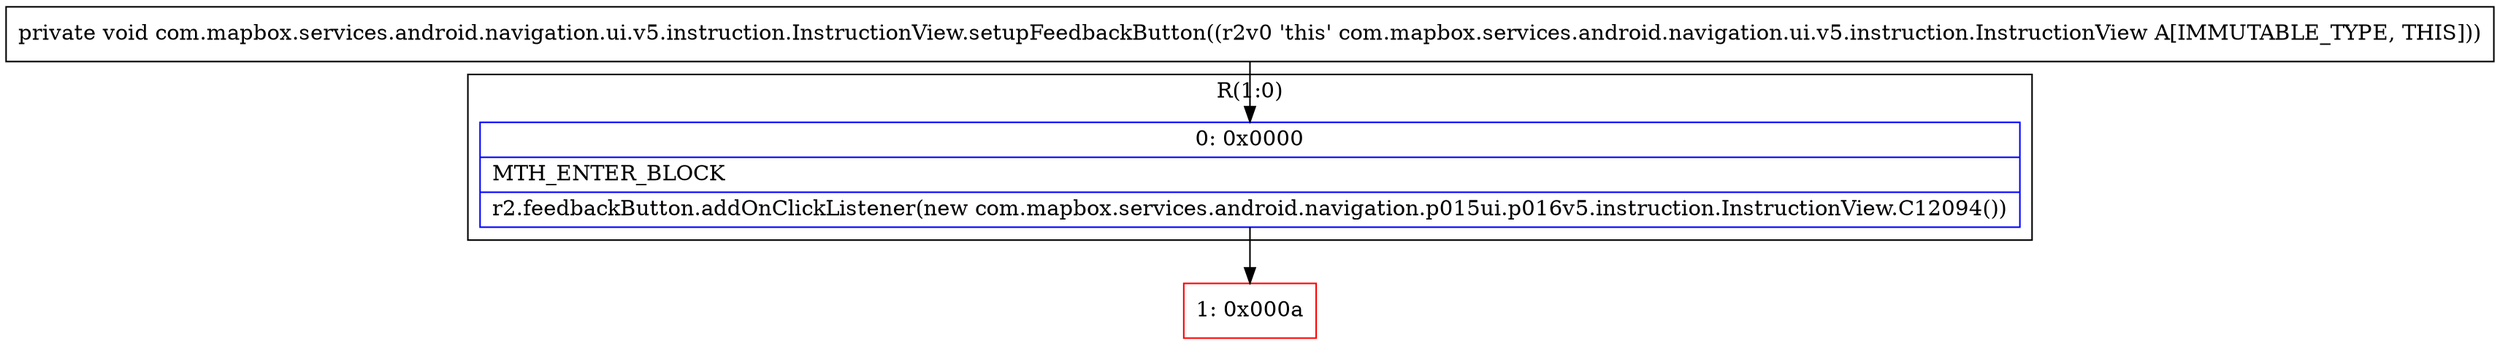 digraph "CFG forcom.mapbox.services.android.navigation.ui.v5.instruction.InstructionView.setupFeedbackButton()V" {
subgraph cluster_Region_1157964272 {
label = "R(1:0)";
node [shape=record,color=blue];
Node_0 [shape=record,label="{0\:\ 0x0000|MTH_ENTER_BLOCK\l|r2.feedbackButton.addOnClickListener(new com.mapbox.services.android.navigation.p015ui.p016v5.instruction.InstructionView.C12094())\l}"];
}
Node_1 [shape=record,color=red,label="{1\:\ 0x000a}"];
MethodNode[shape=record,label="{private void com.mapbox.services.android.navigation.ui.v5.instruction.InstructionView.setupFeedbackButton((r2v0 'this' com.mapbox.services.android.navigation.ui.v5.instruction.InstructionView A[IMMUTABLE_TYPE, THIS])) }"];
MethodNode -> Node_0;
Node_0 -> Node_1;
}

